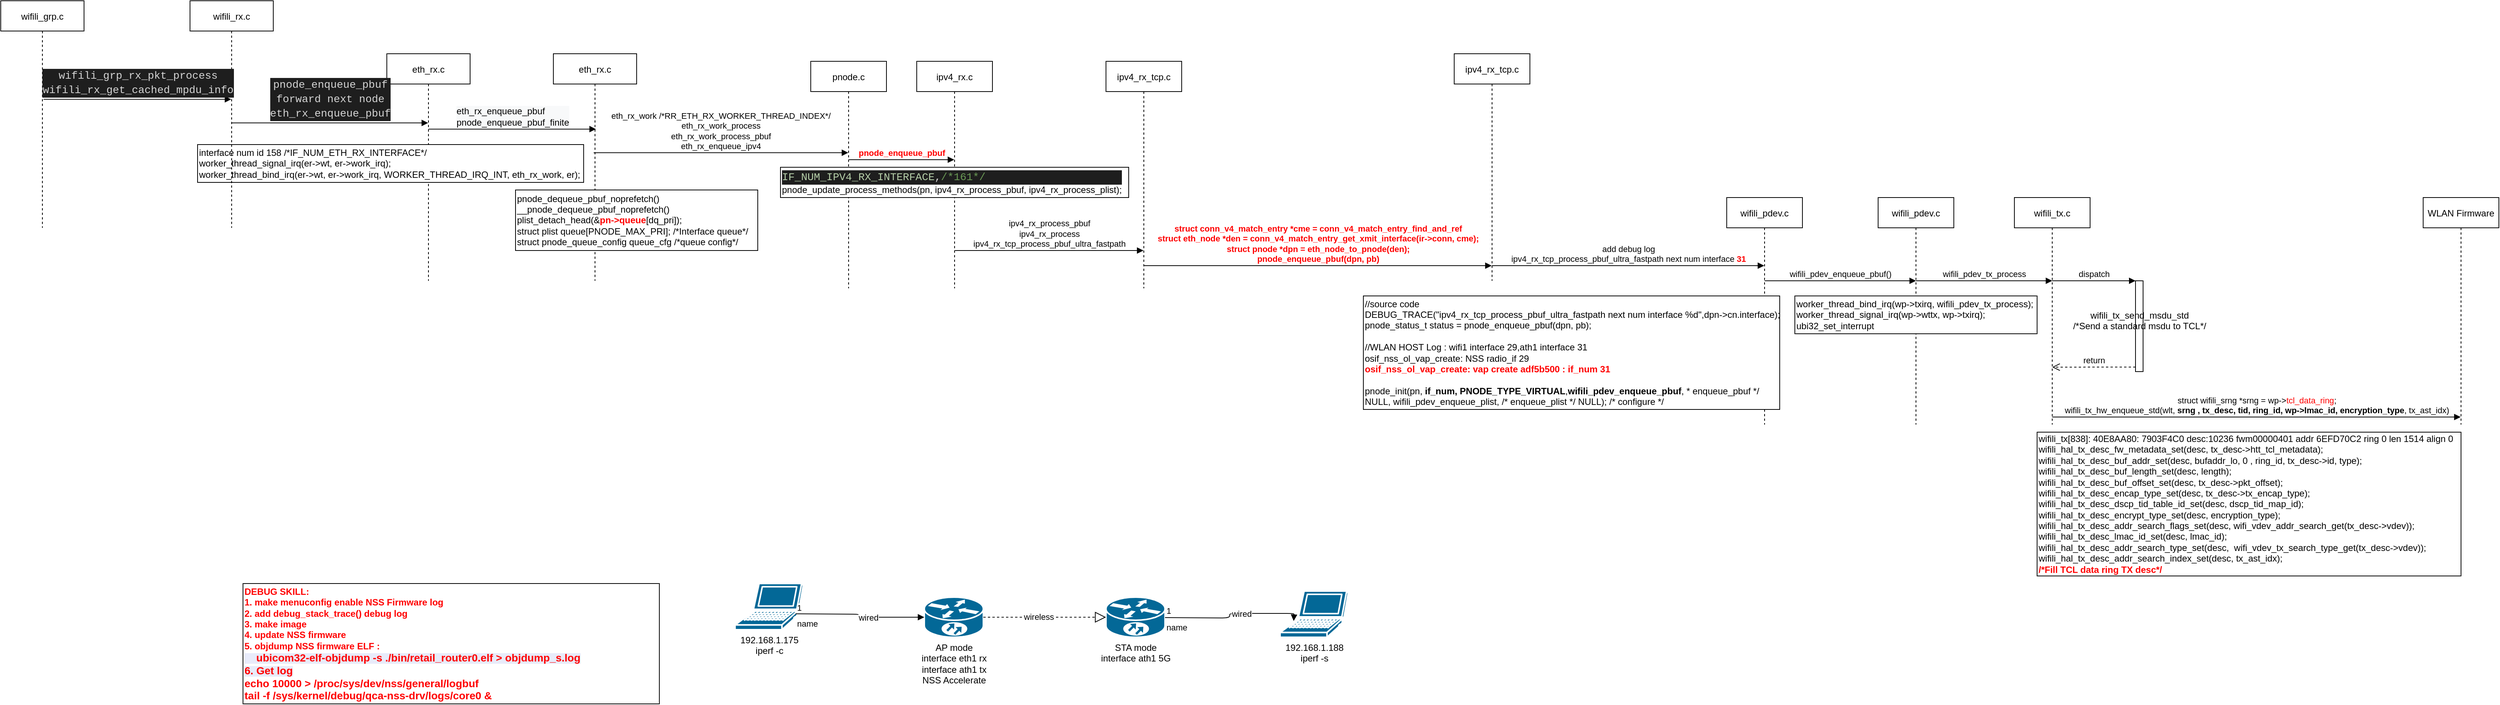 <mxfile version="20.3.6" type="github"><diagram id="kgpKYQtTHZ0yAKxKKP6v" name="Page-1"><mxGraphModel dx="5145" dy="1430" grid="1" gridSize="10" guides="1" tooltips="1" connect="1" arrows="1" fold="1" page="1" pageScale="1" pageWidth="850" pageHeight="1100" math="0" shadow="0"><root><mxCell id="0"/><mxCell id="1" parent="0"/><mxCell id="3nuBFxr9cyL0pnOWT2aG-1" value="wifili_tx.c" style="shape=umlLifeline;perimeter=lifelinePerimeter;container=1;collapsible=0;recursiveResize=0;rounded=0;shadow=0;strokeWidth=1;" parent="1" vertex="1"><mxGeometry x="150" y="300" width="100" height="300" as="geometry"/></mxCell><mxCell id="D8-7r7xpfBDYAv6YavIE-4" value="&lt;div&gt;struct wifili_srng *srng = wp-&amp;gt;&lt;font color=&quot;#ff0000&quot;&gt;tcl_data_ring&lt;/font&gt;;&lt;/div&gt;&lt;div&gt;wifili_tx_hw_enqueue_std(wlt, &lt;b&gt;srng , tx_desc, tid, ring_id, wp-&amp;gt;lmac_id, encryption_type&lt;/b&gt;, tx_ast_idx)&lt;/div&gt;" style="html=1;verticalAlign=bottom;endArrow=block;" parent="3nuBFxr9cyL0pnOWT2aG-1" target="3nuBFxr9cyL0pnOWT2aG-5" edge="1"><mxGeometry width="80" relative="1" as="geometry"><mxPoint x="50" y="290" as="sourcePoint"/><mxPoint x="130" y="260" as="targetPoint"/><Array as="points"><mxPoint x="50" y="290"/></Array></mxGeometry></mxCell><mxCell id="3nuBFxr9cyL0pnOWT2aG-5" value="WLAN Firmware" style="shape=umlLifeline;perimeter=lifelinePerimeter;container=1;collapsible=0;recursiveResize=0;rounded=0;shadow=0;strokeWidth=1;" parent="1" vertex="1"><mxGeometry x="690" y="300" width="100" height="300" as="geometry"/></mxCell><mxCell id="D8-7r7xpfBDYAv6YavIE-1" value="&lt;div&gt;wifili_tx_send_msdu_std&lt;/div&gt;&lt;div&gt;/*Send a standard msdu to TCL*/&lt;/div&gt;&lt;div&gt;&lt;br&gt;&lt;/div&gt;" style="html=1;points=[];perimeter=orthogonalPerimeter;" parent="1" vertex="1"><mxGeometry x="310" y="410" width="10" height="120" as="geometry"/></mxCell><mxCell id="D8-7r7xpfBDYAv6YavIE-2" value="dispatch" style="html=1;verticalAlign=bottom;endArrow=block;entryX=0;entryY=0;" parent="1" target="D8-7r7xpfBDYAv6YavIE-1" edge="1"><mxGeometry relative="1" as="geometry"><mxPoint x="200" y="410" as="sourcePoint"/></mxGeometry></mxCell><mxCell id="D8-7r7xpfBDYAv6YavIE-3" value="return" style="html=1;verticalAlign=bottom;endArrow=open;dashed=1;endSize=8;exitX=0;exitY=0.95;entryX=0.5;entryY=0.747;entryDx=0;entryDy=0;entryPerimeter=0;" parent="1" source="D8-7r7xpfBDYAv6YavIE-1" target="3nuBFxr9cyL0pnOWT2aG-1" edge="1"><mxGeometry relative="1" as="geometry"><mxPoint x="200" y="486" as="targetPoint"/></mxGeometry></mxCell><mxCell id="D8-7r7xpfBDYAv6YavIE-5" value="wifili_pdev.c" style="shape=umlLifeline;perimeter=lifelinePerimeter;container=1;collapsible=0;recursiveResize=0;rounded=0;shadow=0;strokeWidth=1;" parent="1" vertex="1"><mxGeometry x="-30" y="300" width="100" height="300" as="geometry"/></mxCell><mxCell id="D8-7r7xpfBDYAv6YavIE-7" value="wifili_pdev_tx_process" style="html=1;verticalAlign=bottom;endArrow=block;" parent="1" source="D8-7r7xpfBDYAv6YavIE-5" edge="1"><mxGeometry width="80" relative="1" as="geometry"><mxPoint x="120" y="410" as="sourcePoint"/><mxPoint x="200" y="410" as="targetPoint"/></mxGeometry></mxCell><mxCell id="D8-7r7xpfBDYAv6YavIE-8" value="wifili_tx[838]: 40E8AA80: 7903F4C0 desc:10236 fwm00000401 addr 6EFD70C2 ring 0 len 1514 align 0&lt;br&gt;&lt;span&gt;wifili_hal_tx_desc_fw_metadata_set(desc, tx_desc-&amp;gt;htt_tcl_metadata);&lt;/span&gt;&lt;br&gt;&lt;div&gt;wifili_hal_tx_desc_buf_addr_set(desc, bufaddr_lo, 0 , ring_id, tx_desc-&amp;gt;id, type);&lt;/div&gt;&lt;div&gt;wifili_hal_tx_desc_buf_length_set(desc, length);&lt;/div&gt;&lt;div&gt;wifili_hal_tx_desc_buf_offset_set(desc, tx_desc-&amp;gt;pkt_offset);&lt;/div&gt;&lt;div&gt;wifili_hal_tx_desc_encap_type_set(desc, tx_desc-&amp;gt;tx_encap_type);&lt;/div&gt;&lt;div&gt;wifili_hal_tx_desc_dscp_tid_table_id_set(desc, dscp_tid_map_id);&lt;/div&gt;&lt;div&gt;wifili_hal_tx_desc_encrypt_type_set(desc, encryption_type);&lt;/div&gt;&lt;div&gt;wifili_hal_tx_desc_addr_search_flags_set(desc, wifi_vdev_addr_search_get(tx_desc-&amp;gt;vdev));&lt;/div&gt;&lt;div&gt;wifili_hal_tx_desc_lmac_id_set(desc, lmac_id);&lt;/div&gt;&lt;div&gt;wifili_hal_tx_desc_addr_search_type_set(desc,&amp;nbsp; wifi_vdev_tx_search_type_get(tx_desc-&amp;gt;vdev));&lt;/div&gt;&lt;div&gt;wifili_hal_tx_desc_addr_search_index_set(desc, tx_ast_idx);&lt;/div&gt;&lt;div&gt;&lt;b&gt;&lt;font color=&quot;#ff0000&quot;&gt;/*Fill TCL data ring TX desc*/&amp;nbsp;&lt;/font&gt;&lt;/b&gt;&lt;/div&gt;" style="html=1;labelPosition=center;verticalLabelPosition=middle;align=left;verticalAlign=middle;textDirection=ltr;" parent="1" vertex="1"><mxGeometry x="180" y="610" width="560" height="190" as="geometry"/></mxCell><mxCell id="D8-7r7xpfBDYAv6YavIE-9" value="worker_thread_bind_irq(wp-&amp;gt;txirq, wifili_pdev_tx_process);&lt;br&gt;worker_thread_signal_irq(wp-&amp;gt;wttx, wp-&amp;gt;txirq);&lt;br&gt;ubi32_set_interrupt" style="html=1;labelPosition=center;verticalLabelPosition=middle;align=left;verticalAlign=middle;textDirection=ltr;" parent="1" vertex="1"><mxGeometry x="-140" y="430" width="320" height="50" as="geometry"/></mxCell><mxCell id="D8-7r7xpfBDYAv6YavIE-10" value="wifili_pdev.c" style="shape=umlLifeline;perimeter=lifelinePerimeter;container=1;collapsible=0;recursiveResize=0;rounded=0;shadow=0;strokeWidth=1;" parent="1" vertex="1"><mxGeometry x="-230" y="300" width="100" height="300" as="geometry"/></mxCell><mxCell id="D8-7r7xpfBDYAv6YavIE-11" value="wifili_pdev_enqueue_pbuf()" style="html=1;verticalAlign=bottom;endArrow=block;" parent="1" source="D8-7r7xpfBDYAv6YavIE-10" edge="1"><mxGeometry width="80" relative="1" as="geometry"><mxPoint x="-60" y="410" as="sourcePoint"/><mxPoint x="20" y="410" as="targetPoint"/></mxGeometry></mxCell><mxCell id="D8-7r7xpfBDYAv6YavIE-12" value="&lt;div&gt;&lt;div&gt;&lt;div&gt;//source code&lt;/div&gt;&lt;div&gt;DEBUG_TRACE(&quot;ipv4_rx_tcp_process_pbuf_ultra_fastpath next num interface %d&quot;,dpn-&amp;gt;cn.interface);&lt;/div&gt;&lt;div&gt;pnode_status_t status = pnode_enqueue_pbuf(dpn, pb);&lt;/div&gt;&lt;/div&gt;&lt;div&gt;&lt;br&gt;&lt;/div&gt;&lt;div&gt;//WLAN HOST Log : wifi1&amp;nbsp;&lt;span&gt;interface&lt;/span&gt;&lt;span&gt;&amp;nbsp;29,ath1 interface 31&lt;/span&gt;&lt;/div&gt;&lt;div&gt;osif_nss_ol_vap_create: NSS radio_if 29&lt;/div&gt;&lt;div&gt;&lt;b&gt;&lt;font color=&quot;#ff0000&quot;&gt;osif_nss_ol_vap_create: vap create adf5b500 : if_num 31&lt;/font&gt;&lt;/b&gt;&lt;/div&gt;&lt;/div&gt;&lt;div&gt;&lt;br&gt;&lt;/div&gt;&lt;div&gt;pnode_init(pn, &lt;b&gt;if_num, PNODE_TYPE_VIRTUAL&lt;/b&gt;,&lt;b&gt;wifili_pdev_enqueue_pbuf&lt;/b&gt;&lt;span&gt;, * enqueue_pbuf */&lt;/span&gt;&lt;/div&gt;&lt;div&gt;&lt;span&gt;&#9;&lt;/span&gt;NULL,&amp;nbsp;&lt;span&gt;wifili_pdev_enqueue_plist,&lt;/span&gt;&lt;span&gt;&#9;&#9;&lt;/span&gt;&lt;span&gt;/* enqueue_plist */&amp;nbsp;&lt;/span&gt;&lt;span&gt;NULL);&lt;/span&gt;&lt;span&gt;&#9;&#9;&#9;&lt;/span&gt;&lt;span&gt;/* configure */&lt;/span&gt;&lt;/div&gt;" style="html=1;labelPosition=center;verticalLabelPosition=middle;align=left;verticalAlign=middle;textDirection=ltr;" parent="1" vertex="1"><mxGeometry x="-710" y="430" width="550" height="150" as="geometry"/></mxCell><mxCell id="D8-7r7xpfBDYAv6YavIE-13" value="eth_rx.c" style="shape=umlLifeline;perimeter=lifelinePerimeter;container=1;collapsible=0;recursiveResize=0;rounded=0;shadow=0;strokeWidth=1;" parent="1" vertex="1"><mxGeometry x="-1780" y="110" width="110" height="300" as="geometry"/></mxCell><mxCell id="D8-7r7xpfBDYAv6YavIE-14" value="pnode.c" style="shape=umlLifeline;perimeter=lifelinePerimeter;container=1;collapsible=0;recursiveResize=0;rounded=0;shadow=0;strokeWidth=1;" parent="1" vertex="1"><mxGeometry x="-1440" y="120" width="100" height="300" as="geometry"/></mxCell><mxCell id="D8-7r7xpfBDYAv6YavIE-17" value="&lt;b&gt;&lt;font color=&quot;#ff0000&quot;&gt;pnode_enqueue_pbuf&lt;/font&gt;&lt;/b&gt;" style="html=1;verticalAlign=bottom;endArrow=block;" parent="D8-7r7xpfBDYAv6YavIE-14" target="D8-7r7xpfBDYAv6YavIE-16" edge="1"><mxGeometry width="80" relative="1" as="geometry"><mxPoint x="50" y="130" as="sourcePoint"/><mxPoint x="130" y="130" as="targetPoint"/></mxGeometry></mxCell><mxCell id="D8-7r7xpfBDYAv6YavIE-16" value="ipv4_rx.c" style="shape=umlLifeline;perimeter=lifelinePerimeter;container=1;collapsible=0;recursiveResize=0;rounded=0;shadow=0;strokeWidth=1;" parent="1" vertex="1"><mxGeometry x="-1300" y="120" width="100" height="300" as="geometry"/></mxCell><mxCell id="D8-7r7xpfBDYAv6YavIE-20" value="&lt;div&gt;ipv4_rx_process_pbuf&lt;/div&gt;&lt;div&gt;ipv4_rx_process&lt;/div&gt;&lt;div&gt;ipv4_rx_tcp_process_pbuf_ultra_fastpath&lt;/div&gt;" style="html=1;verticalAlign=bottom;endArrow=block;" parent="D8-7r7xpfBDYAv6YavIE-16" target="D8-7r7xpfBDYAv6YavIE-19" edge="1"><mxGeometry width="80" relative="1" as="geometry"><mxPoint x="50" y="250" as="sourcePoint"/><mxPoint x="130" y="250" as="targetPoint"/></mxGeometry></mxCell><mxCell id="D8-7r7xpfBDYAv6YavIE-18" value="&lt;div style=&quot;color: rgb(212 , 212 , 212) ; background-color: rgb(30 , 30 , 30) ; font-family: &amp;#34;consolas&amp;#34; , &amp;#34;courier new&amp;#34; , monospace ; font-size: 14px ; line-height: 19px&quot;&gt;&lt;span style=&quot;color: #b5cea8&quot;&gt;IF_NUM_IPV4_RX_INTERFACE&lt;/span&gt;,&lt;span style=&quot;color: #6a9955&quot;&gt;/*161*/&lt;/span&gt;&lt;/div&gt;pnode_update_process_methods(pn, ipv4_rx_process_pbuf, ipv4_rx_process_plist);" style="html=1;labelPosition=center;verticalLabelPosition=middle;align=left;verticalAlign=middle;textDirection=ltr;" parent="1" vertex="1"><mxGeometry x="-1480" y="260" width="460" height="40" as="geometry"/></mxCell><mxCell id="D8-7r7xpfBDYAv6YavIE-19" value="ipv4_rx_tcp.c" style="shape=umlLifeline;perimeter=lifelinePerimeter;container=1;collapsible=0;recursiveResize=0;rounded=0;shadow=0;strokeWidth=1;" parent="1" vertex="1"><mxGeometry x="-1050" y="120" width="100" height="300" as="geometry"/></mxCell><mxCell id="D8-7r7xpfBDYAv6YavIE-22" value="&lt;div&gt;&lt;b&gt;&lt;font color=&quot;#ff0000&quot;&gt;struct conn_v4_match_entry *cme = conn_v4_match_entry_find_and_ref&lt;/font&gt;&lt;/b&gt;&lt;/div&gt;&lt;div&gt;&lt;b&gt;&lt;font color=&quot;#ff0000&quot;&gt;struct eth_node *den = conn_v4_match_entry_get_xmit_interface(ir-&amp;gt;conn, cme);&lt;/font&gt;&lt;/b&gt;&lt;/div&gt;&lt;div&gt;&lt;b&gt;&lt;font color=&quot;#ff0000&quot;&gt;struct pnode *dpn = eth_node_to_pnode(den);&lt;/font&gt;&lt;/b&gt;&lt;/div&gt;&lt;div&gt;&lt;b&gt;&lt;font color=&quot;#ff0000&quot;&gt;pnode_enqueue_pbuf(dpn, pb)&lt;/font&gt;&lt;/b&gt;&lt;/div&gt;" style="html=1;verticalAlign=bottom;endArrow=block;" parent="D8-7r7xpfBDYAv6YavIE-19" target="D8-7r7xpfBDYAv6YavIE-21" edge="1"><mxGeometry width="80" relative="1" as="geometry"><mxPoint x="50" y="270" as="sourcePoint"/><mxPoint x="130" y="270" as="targetPoint"/></mxGeometry></mxCell><mxCell id="D8-7r7xpfBDYAv6YavIE-21" value="ipv4_rx_tcp.c" style="shape=umlLifeline;perimeter=lifelinePerimeter;container=1;collapsible=0;recursiveResize=0;rounded=0;shadow=0;strokeWidth=1;" parent="1" vertex="1"><mxGeometry x="-590" y="110" width="100" height="300" as="geometry"/></mxCell><mxCell id="D8-7r7xpfBDYAv6YavIE-24" value="add debug log&lt;br&gt;ipv4_rx_tcp_process_pbuf_ultra_fastpath next num interface&lt;b&gt;&lt;font color=&quot;#ff0000&quot;&gt; 31&lt;/font&gt;&lt;/b&gt;" style="html=1;verticalAlign=bottom;endArrow=block;" parent="D8-7r7xpfBDYAv6YavIE-21" target="D8-7r7xpfBDYAv6YavIE-10" edge="1"><mxGeometry width="80" relative="1" as="geometry"><mxPoint x="50" y="280" as="sourcePoint"/><mxPoint x="130" y="280" as="targetPoint"/></mxGeometry></mxCell><mxCell id="D8-7r7xpfBDYAv6YavIE-25" value="192.168.1.175&lt;br&gt;iperf -c" style="shape=mxgraph.cisco.computers_and_peripherals.laptop;html=1;pointerEvents=1;dashed=0;fillColor=#036897;strokeColor=#ffffff;strokeWidth=2;verticalLabelPosition=bottom;verticalAlign=top;align=center;outlineConnect=0;" parent="1" vertex="1"><mxGeometry x="-1540" y="810" width="90" height="61" as="geometry"/></mxCell><mxCell id="D8-7r7xpfBDYAv6YavIE-26" value="192.168.1.188&lt;br&gt;iperf -s" style="shape=mxgraph.cisco.computers_and_peripherals.laptop;html=1;pointerEvents=1;dashed=0;fillColor=#036897;strokeColor=#ffffff;strokeWidth=2;verticalLabelPosition=bottom;verticalAlign=top;align=center;outlineConnect=0;" parent="1" vertex="1"><mxGeometry x="-820" y="820" width="90" height="61" as="geometry"/></mxCell><mxCell id="D8-7r7xpfBDYAv6YavIE-27" value="AP mode&lt;br&gt;interface eth1 rx&lt;br&gt;interface ath1 tx&lt;br&gt;NSS Accelerate" style="shape=mxgraph.cisco.routers.10700;html=1;pointerEvents=1;dashed=0;fillColor=#036897;strokeColor=#ffffff;strokeWidth=2;verticalLabelPosition=bottom;verticalAlign=top;align=center;outlineConnect=0;" parent="1" vertex="1"><mxGeometry x="-1290" y="828" width="78" height="53" as="geometry"/></mxCell><mxCell id="D8-7r7xpfBDYAv6YavIE-28" value="STA mode&lt;br&gt;interface ath1 5G" style="shape=mxgraph.cisco.routers.10700;html=1;pointerEvents=1;dashed=0;fillColor=#036897;strokeColor=#ffffff;strokeWidth=2;verticalLabelPosition=bottom;verticalAlign=top;align=center;outlineConnect=0;" parent="1" vertex="1"><mxGeometry x="-1050" y="828" width="78" height="53" as="geometry"/></mxCell><mxCell id="D8-7r7xpfBDYAv6YavIE-31" value="" style="endArrow=block;dashed=1;endFill=0;endSize=12;html=1;entryX=0;entryY=0.5;entryDx=0;entryDy=0;entryPerimeter=0;exitX=1;exitY=0.5;exitDx=0;exitDy=0;exitPerimeter=0;" parent="1" source="D8-7r7xpfBDYAv6YavIE-27" target="D8-7r7xpfBDYAv6YavIE-28" edge="1"><mxGeometry width="160" relative="1" as="geometry"><mxPoint x="-1220" y="860" as="sourcePoint"/><mxPoint x="-1060" y="860" as="targetPoint"/></mxGeometry></mxCell><mxCell id="D8-7r7xpfBDYAv6YavIE-32" value="wireless" style="edgeLabel;html=1;align=center;verticalAlign=middle;resizable=0;points=[];" parent="D8-7r7xpfBDYAv6YavIE-31" vertex="1" connectable="0"><mxGeometry x="-0.101" y="1" relative="1" as="geometry"><mxPoint as="offset"/></mxGeometry></mxCell><mxCell id="D8-7r7xpfBDYAv6YavIE-33" value="name" style="endArrow=block;endFill=1;html=1;edgeStyle=orthogonalEdgeStyle;align=left;verticalAlign=top;" parent="1" target="D8-7r7xpfBDYAv6YavIE-27" edge="1"><mxGeometry x="-1" relative="1" as="geometry"><mxPoint x="-1460" y="850" as="sourcePoint"/><mxPoint x="-1300" y="850" as="targetPoint"/></mxGeometry></mxCell><mxCell id="D8-7r7xpfBDYAv6YavIE-34" value="1" style="edgeLabel;resizable=0;html=1;align=left;verticalAlign=bottom;" parent="D8-7r7xpfBDYAv6YavIE-33" connectable="0" vertex="1"><mxGeometry x="-1" relative="1" as="geometry"/></mxCell><mxCell id="D8-7r7xpfBDYAv6YavIE-35" value="wired" style="edgeLabel;html=1;align=center;verticalAlign=middle;resizable=0;points=[];" parent="D8-7r7xpfBDYAv6YavIE-33" vertex="1" connectable="0"><mxGeometry x="0.146" relative="1" as="geometry"><mxPoint as="offset"/></mxGeometry></mxCell><mxCell id="D8-7r7xpfBDYAv6YavIE-36" value="name" style="endArrow=block;endFill=1;html=1;edgeStyle=orthogonalEdgeStyle;align=left;verticalAlign=top;" parent="1" edge="1"><mxGeometry x="-1" relative="1" as="geometry"><mxPoint x="-972" y="854.98" as="sourcePoint"/><mxPoint x="-802" y="859.504" as="targetPoint"/></mxGeometry></mxCell><mxCell id="D8-7r7xpfBDYAv6YavIE-37" value="1" style="edgeLabel;resizable=0;html=1;align=left;verticalAlign=bottom;" parent="D8-7r7xpfBDYAv6YavIE-36" connectable="0" vertex="1"><mxGeometry x="-1" relative="1" as="geometry"/></mxCell><mxCell id="D8-7r7xpfBDYAv6YavIE-38" value="wired" style="edgeLabel;html=1;align=center;verticalAlign=middle;resizable=0;points=[];" parent="D8-7r7xpfBDYAv6YavIE-36" vertex="1" connectable="0"><mxGeometry x="0.146" relative="1" as="geometry"><mxPoint as="offset"/></mxGeometry></mxCell><mxCell id="D8-7r7xpfBDYAv6YavIE-15" value="&lt;div&gt;eth_rx_work /*RR_ETH_RX_WORKER_THREAD_INDEX*/&lt;/div&gt;&lt;div&gt;eth_rx_work_process&lt;/div&gt;eth_rx_work_process_pbuf&lt;br&gt;eth_rx_enqueue_ipv4" style="html=1;verticalAlign=bottom;endArrow=block;exitX=0.484;exitY=0.436;exitDx=0;exitDy=0;exitPerimeter=0;" parent="1" source="D8-7r7xpfBDYAv6YavIE-13" target="D8-7r7xpfBDYAv6YavIE-14" edge="1"><mxGeometry width="80" relative="1" as="geometry"><mxPoint x="-1550" y="250" as="sourcePoint"/><mxPoint x="-1480" y="250" as="targetPoint"/></mxGeometry></mxCell><mxCell id="D8-7r7xpfBDYAv6YavIE-39" value="pnode_dequeue_pbuf_noprefetch()&lt;br&gt;__pnode_dequeue_pbuf_noprefetch()&lt;br&gt;plist_detach_head(&amp;amp;&lt;b&gt;&lt;font color=&quot;#ff0000&quot;&gt;pn-&amp;gt;queue&lt;/font&gt;&lt;/b&gt;[dq_pri]);&lt;br&gt;struct plist queue[PNODE_MAX_PRI];&lt;span&gt;&#9;&lt;/span&gt;/*Interface queue*/&lt;br&gt;struct pnode_queue_config queue_cfg /*queue config*/" style="html=1;labelPosition=center;verticalLabelPosition=middle;align=left;verticalAlign=middle;textDirection=ltr;" parent="1" vertex="1"><mxGeometry x="-1830" y="290" width="320" height="80" as="geometry"/></mxCell><mxCell id="D8-7r7xpfBDYAv6YavIE-40" value="eth_rx.c" style="shape=umlLifeline;perimeter=lifelinePerimeter;container=1;collapsible=0;recursiveResize=0;rounded=0;shadow=0;strokeWidth=1;" parent="1" vertex="1"><mxGeometry x="-2000" y="110" width="110" height="300" as="geometry"/></mxCell><mxCell id="D8-7r7xpfBDYAv6YavIE-41" value="&lt;div&gt;&lt;/div&gt;interface num id 158 /*IF_NUM_ETH_RX_INTERFACE*/&lt;br&gt;&lt;div&gt;&lt;span&gt;worker_thread_signal_irq(er-&amp;gt;wt, er-&amp;gt;work_irq);&lt;/span&gt;&lt;br&gt;&lt;/div&gt;&lt;div&gt;worker_thread_bind_irq(er-&amp;gt;wt, er-&amp;gt;work_irq, WORKER_THREAD_IRQ_INT, eth_rx_work, er);&lt;/div&gt;" style="html=1;labelPosition=center;verticalLabelPosition=middle;align=left;verticalAlign=middle;textDirection=ltr;" parent="1" vertex="1"><mxGeometry x="-2250" y="230" width="510" height="50" as="geometry"/></mxCell><mxCell id="D8-7r7xpfBDYAv6YavIE-42" value="&lt;div style=&quot;font-size: 12px ; text-align: left ; background-color: rgb(248 , 249 , 250)&quot;&gt;eth_rx_enqueue_pbuf&lt;/div&gt;&lt;div style=&quot;font-size: 12px ; text-align: left ; background-color: rgb(248 , 249 , 250)&quot;&gt;pnode_enqueue_pbuf_finite&lt;/div&gt;" style="html=1;verticalAlign=bottom;endArrow=block;entryX=0.511;entryY=0.332;entryDx=0;entryDy=0;entryPerimeter=0;" parent="1" source="D8-7r7xpfBDYAv6YavIE-40" target="D8-7r7xpfBDYAv6YavIE-13" edge="1"><mxGeometry width="80" relative="1" as="geometry"><mxPoint x="-1830" y="210" as="sourcePoint"/><mxPoint x="-1750" y="210" as="targetPoint"/></mxGeometry></mxCell><mxCell id="D8-7r7xpfBDYAv6YavIE-43" value="wifili_grp.c" style="shape=umlLifeline;perimeter=lifelinePerimeter;container=1;collapsible=0;recursiveResize=0;rounded=0;shadow=0;strokeWidth=1;" parent="1" vertex="1"><mxGeometry x="-2510" y="40" width="110" height="300" as="geometry"/></mxCell><mxCell id="D8-7r7xpfBDYAv6YavIE-44" value="wifili_rx.c" style="shape=umlLifeline;perimeter=lifelinePerimeter;container=1;collapsible=0;recursiveResize=0;rounded=0;shadow=0;strokeWidth=1;" parent="1" vertex="1"><mxGeometry x="-2260" y="40" width="110" height="300" as="geometry"/></mxCell><mxCell id="D8-7r7xpfBDYAv6YavIE-45" value="&lt;div style=&quot;color: rgb(212 , 212 , 212) ; background-color: rgb(30 , 30 , 30) ; font-family: &amp;#34;consolas&amp;#34; , &amp;#34;courier new&amp;#34; , monospace ; font-size: 14px ; line-height: 19px&quot;&gt;&lt;div style=&quot;font-family: &amp;#34;consolas&amp;#34; , &amp;#34;courier new&amp;#34; , monospace ; line-height: 19px&quot;&gt;wifili_grp_rx_pkt_process&lt;/div&gt;&lt;div style=&quot;font-family: &amp;#34;consolas&amp;#34; , &amp;#34;courier new&amp;#34; , monospace ; line-height: 19px&quot;&gt;&lt;div style=&quot;font-family: &amp;#34;consolas&amp;#34; , &amp;#34;courier new&amp;#34; , monospace ; line-height: 19px&quot;&gt;wifili_rx_get_cached_mpdu_info&lt;/div&gt;&lt;/div&gt;&lt;/div&gt;" style="html=1;verticalAlign=bottom;endArrow=block;exitX=0.514;exitY=0.434;exitDx=0;exitDy=0;exitPerimeter=0;" parent="1" source="D8-7r7xpfBDYAv6YavIE-43" target="D8-7r7xpfBDYAv6YavIE-44" edge="1"><mxGeometry width="80" relative="1" as="geometry"><mxPoint x="-2450" y="170" as="sourcePoint"/><mxPoint x="-2370" y="170" as="targetPoint"/></mxGeometry></mxCell><mxCell id="D8-7r7xpfBDYAv6YavIE-48" value="&lt;div style=&quot;color: rgb(212 , 212 , 212) ; background-color: rgb(30 , 30 , 30) ; font-family: &amp;#34;consolas&amp;#34; , &amp;#34;courier new&amp;#34; , monospace ; font-size: 14px ; line-height: 19px&quot;&gt;pnode_enqueue_pbuf&lt;/div&gt;&lt;div style=&quot;color: rgb(212 , 212 , 212) ; background-color: rgb(30 , 30 , 30) ; font-family: &amp;#34;consolas&amp;#34; , &amp;#34;courier new&amp;#34; , monospace ; font-size: 14px ; line-height: 19px&quot;&gt;forward next node&lt;br&gt;&lt;div style=&quot;font-family: &amp;#34;consolas&amp;#34; , &amp;#34;courier new&amp;#34; , monospace ; line-height: 19px&quot;&gt;eth_rx_enqueue_pbuf&lt;/div&gt;&lt;/div&gt;" style="html=1;verticalAlign=bottom;endArrow=block;exitX=0.498;exitY=0.538;exitDx=0;exitDy=0;exitPerimeter=0;" parent="1" source="D8-7r7xpfBDYAv6YavIE-44" target="D8-7r7xpfBDYAv6YavIE-40" edge="1"><mxGeometry width="80" relative="1" as="geometry"><mxPoint x="-2200" y="200" as="sourcePoint"/><mxPoint x="-1985.5" y="201.4" as="targetPoint"/></mxGeometry></mxCell><mxCell id="D8-7r7xpfBDYAv6YavIE-49" value="&lt;div&gt;&lt;div&gt;&lt;div&gt;&lt;b&gt;&lt;font color=&quot;#ff0000&quot;&gt;DEBUG SKILL:&lt;/font&gt;&lt;/b&gt;&lt;/div&gt;&lt;/div&gt;&lt;/div&gt;&lt;div&gt;&lt;b&gt;&lt;font color=&quot;#ff0000&quot;&gt;1. make menuconfig enable NSS Firmware log&lt;br&gt;2. add debug_stack_trace() debug log&lt;br&gt;3.&amp;nbsp;make image&lt;/font&gt;&lt;/b&gt;&lt;/div&gt;&lt;b&gt;&lt;font color=&quot;#ff0000&quot;&gt;4.&amp;nbsp;&lt;span&gt;update NSS firmware&lt;/span&gt;&lt;br&gt;&lt;/font&gt;&lt;/b&gt;&lt;div&gt;&lt;b&gt;&lt;font color=&quot;#ff0000&quot;&gt;5. objdump NSS firmware ELF :&amp;nbsp;&lt;/font&gt;&lt;/b&gt;&lt;/div&gt;&lt;span style=&quot;background-color: rgb(232 , 235 , 250)&quot;&gt;&lt;b&gt;&lt;font color=&quot;#ff0000&quot;&gt;&lt;span style=&quot;font-size: 14px&quot;&gt;&amp;nbsp; &amp;nbsp; ubicom32-elf-objdump -s ./bin/retail_router0.elf &amp;gt; objdump_s.log&lt;/span&gt;&lt;br&gt;&lt;span style=&quot;font-size: 14px&quot;&gt;6. Get log&lt;/span&gt;&lt;br&gt;&lt;div&gt;&lt;span style=&quot;font-size: 14px&quot;&gt;echo 10000 &amp;gt; /proc/sys/dev/nss/general/logbuf&lt;/span&gt;&lt;/div&gt;&lt;div&gt;&lt;span style=&quot;font-size: 14px&quot;&gt;tail -f /sys/kernel/debug/qca-nss-drv/logs/core0 &amp;amp;&lt;/span&gt;&lt;/div&gt;&lt;/font&gt;&lt;/b&gt;&lt;/span&gt;" style="html=1;labelPosition=center;verticalLabelPosition=middle;align=left;verticalAlign=middle;textDirection=ltr;" parent="1" vertex="1"><mxGeometry x="-2190" y="810" width="550" height="159" as="geometry"/></mxCell></root></mxGraphModel></diagram></mxfile>